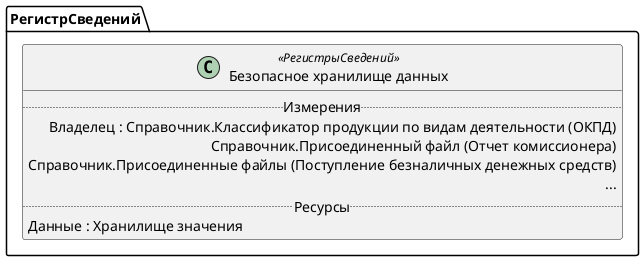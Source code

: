 ﻿@startuml БезопасноеХранилищеДанных
'!include templates.wsd
'..\include templates.wsd
class РегистрСведений.БезопасноеХранилищеДанных as "Безопасное хранилище данных" <<РегистрыСведений>>
{
..Измерения..
Владелец : Справочник.Классификатор продукции по видам деятельности (ОКПД)\rСправочник.Присоединенный файл (Отчет комиссионера)\rСправочник.Присоединенные файлы (Поступление безналичных денежных средств)\r...
..Ресурсы..
Данные : Хранилище значения
}
@enduml
